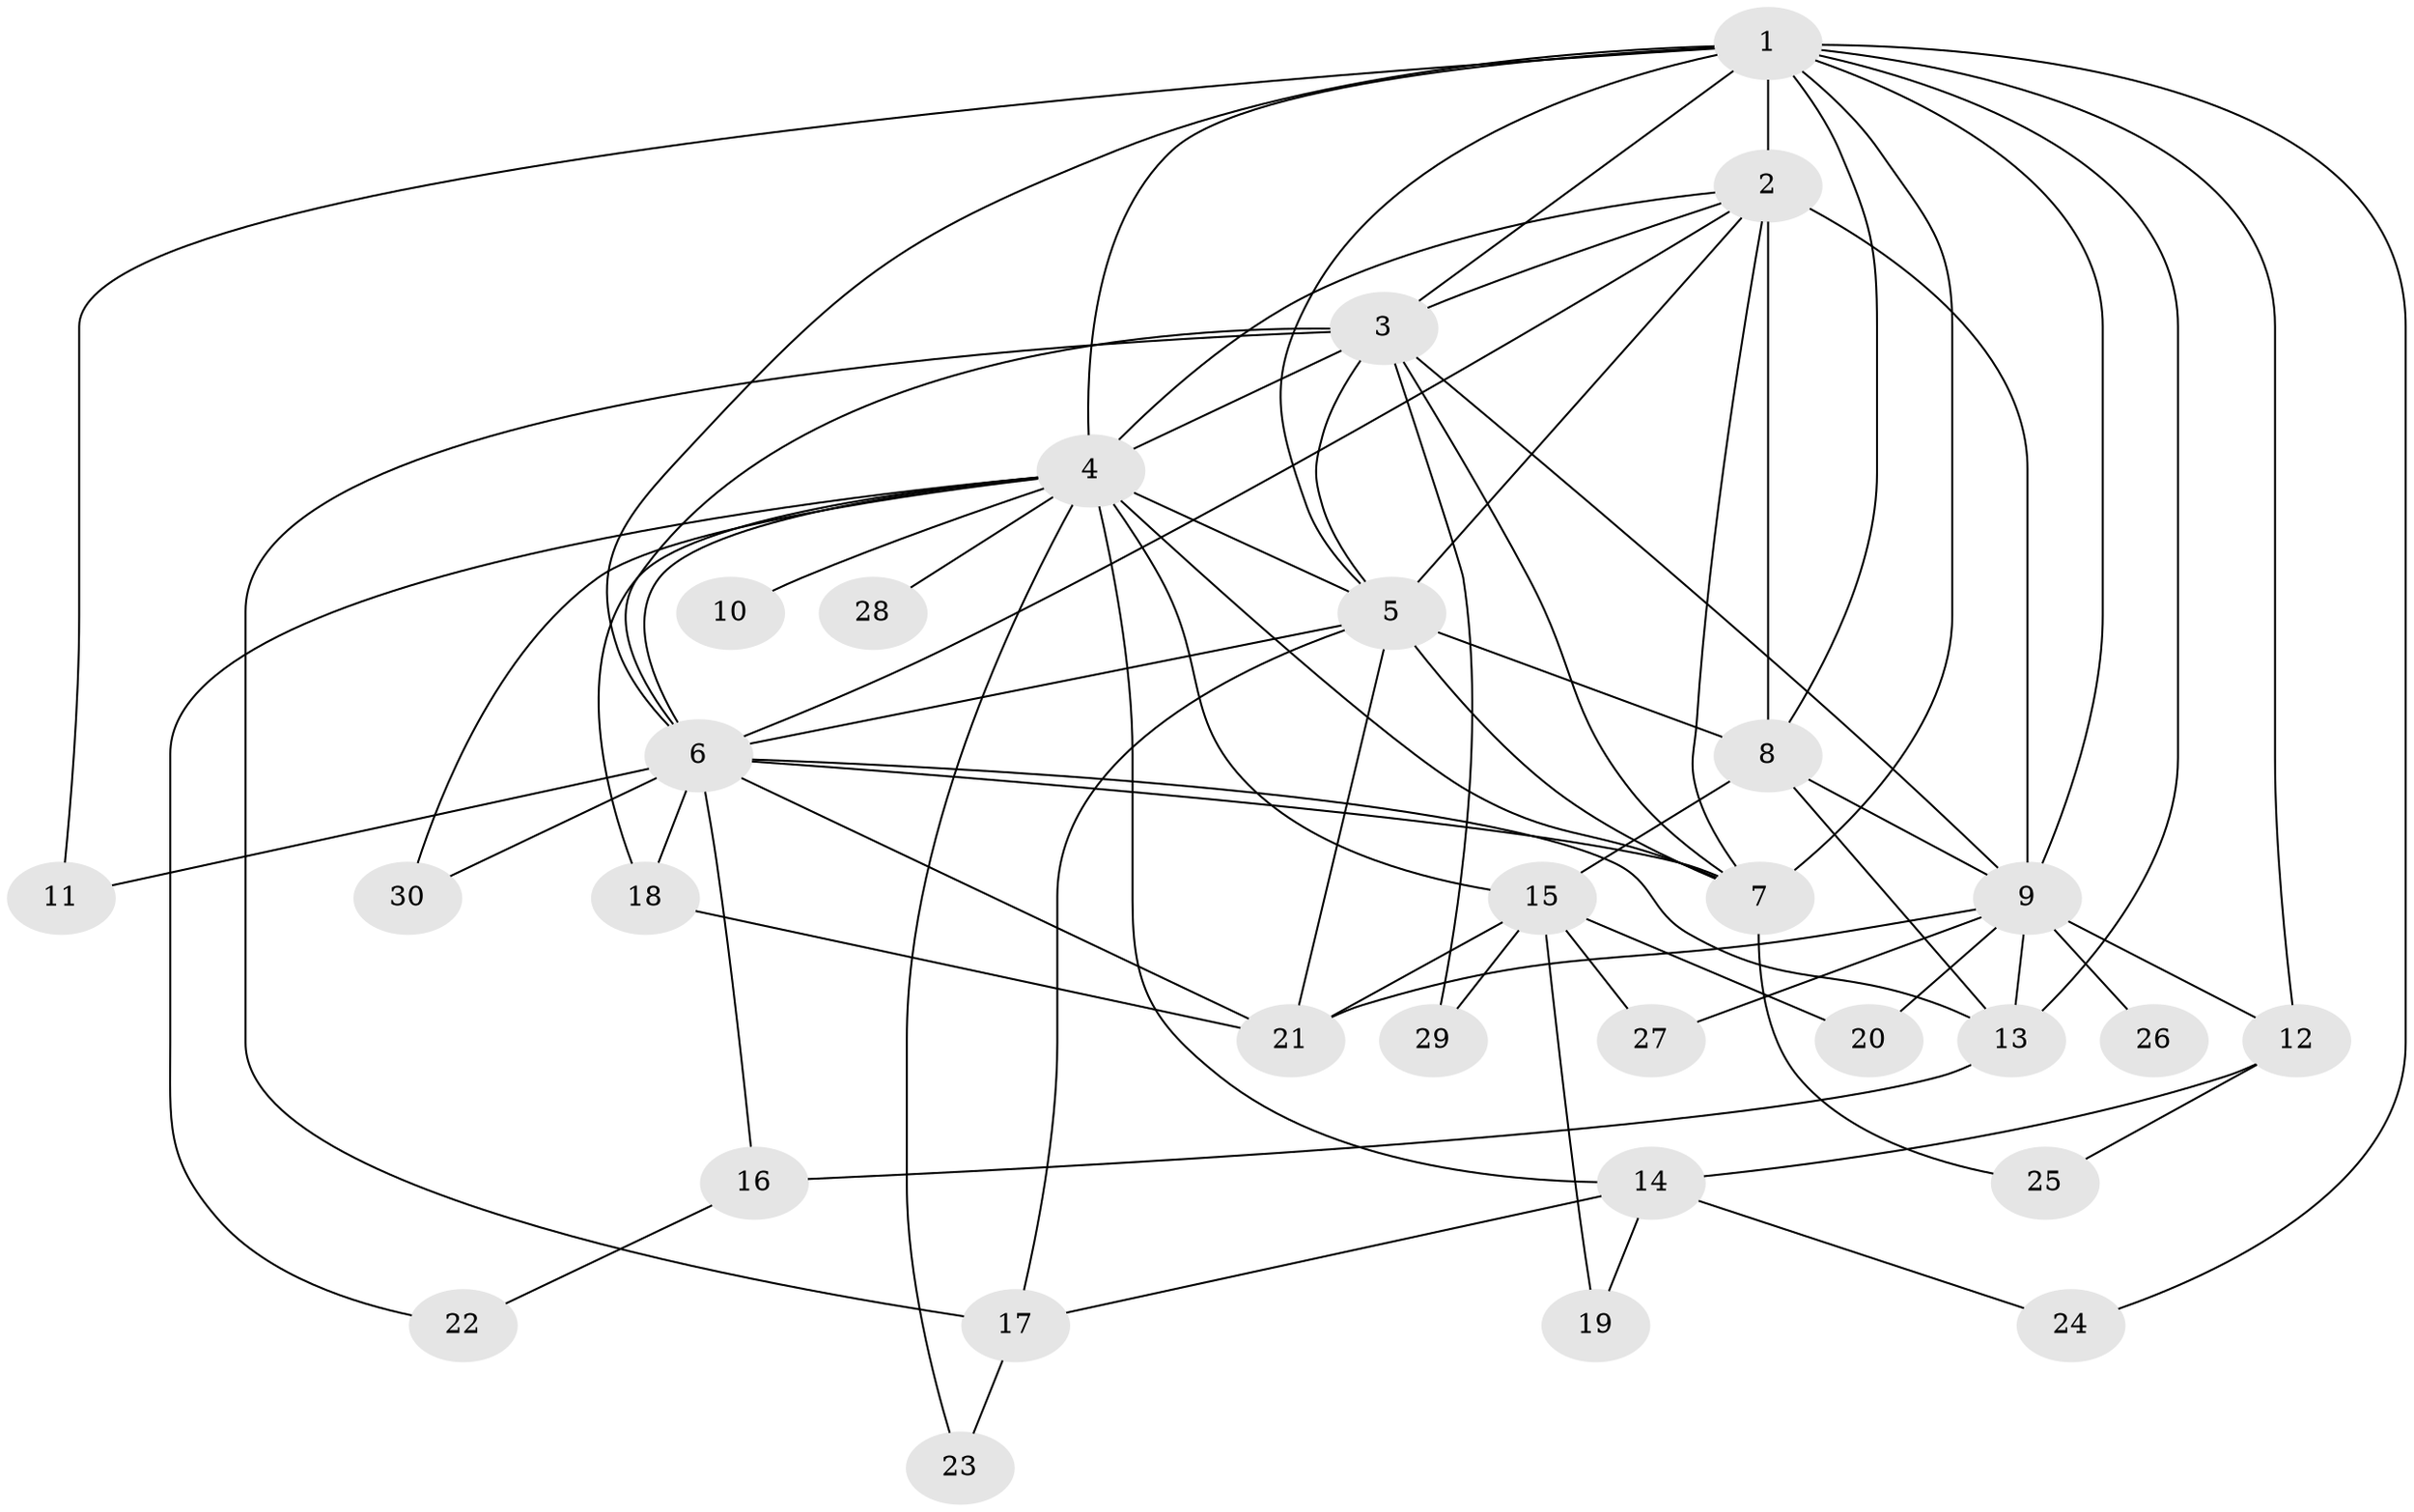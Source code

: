 // original degree distribution, {19: 0.016666666666666666, 22: 0.016666666666666666, 16: 0.05, 13: 0.05, 21: 0.016666666666666666, 11: 0.016666666666666666, 4: 0.03333333333333333, 6: 0.016666666666666666, 2: 0.5833333333333334, 5: 0.05, 3: 0.13333333333333333, 7: 0.016666666666666666}
// Generated by graph-tools (version 1.1) at 2025/34/03/09/25 02:34:44]
// undirected, 30 vertices, 73 edges
graph export_dot {
graph [start="1"]
  node [color=gray90,style=filled];
  1;
  2;
  3;
  4;
  5;
  6;
  7;
  8;
  9;
  10;
  11;
  12;
  13;
  14;
  15;
  16;
  17;
  18;
  19;
  20;
  21;
  22;
  23;
  24;
  25;
  26;
  27;
  28;
  29;
  30;
  1 -- 2 [weight=2.0];
  1 -- 3 [weight=3.0];
  1 -- 4 [weight=1.0];
  1 -- 5 [weight=2.0];
  1 -- 6 [weight=1.0];
  1 -- 7 [weight=1.0];
  1 -- 8 [weight=1.0];
  1 -- 9 [weight=2.0];
  1 -- 11 [weight=1.0];
  1 -- 12 [weight=1.0];
  1 -- 13 [weight=1.0];
  1 -- 24 [weight=1.0];
  2 -- 3 [weight=4.0];
  2 -- 4 [weight=2.0];
  2 -- 5 [weight=4.0];
  2 -- 6 [weight=2.0];
  2 -- 7 [weight=2.0];
  2 -- 8 [weight=5.0];
  2 -- 9 [weight=13.0];
  3 -- 4 [weight=3.0];
  3 -- 5 [weight=4.0];
  3 -- 6 [weight=3.0];
  3 -- 7 [weight=2.0];
  3 -- 9 [weight=3.0];
  3 -- 17 [weight=2.0];
  3 -- 29 [weight=1.0];
  4 -- 5 [weight=2.0];
  4 -- 6 [weight=1.0];
  4 -- 7 [weight=2.0];
  4 -- 10 [weight=1.0];
  4 -- 14 [weight=1.0];
  4 -- 15 [weight=1.0];
  4 -- 18 [weight=1.0];
  4 -- 22 [weight=1.0];
  4 -- 23 [weight=1.0];
  4 -- 28 [weight=1.0];
  4 -- 30 [weight=1.0];
  5 -- 6 [weight=2.0];
  5 -- 7 [weight=2.0];
  5 -- 8 [weight=2.0];
  5 -- 17 [weight=1.0];
  5 -- 21 [weight=3.0];
  6 -- 7 [weight=1.0];
  6 -- 11 [weight=1.0];
  6 -- 13 [weight=1.0];
  6 -- 16 [weight=1.0];
  6 -- 18 [weight=1.0];
  6 -- 21 [weight=1.0];
  6 -- 30 [weight=1.0];
  7 -- 25 [weight=1.0];
  8 -- 9 [weight=2.0];
  8 -- 13 [weight=1.0];
  8 -- 15 [weight=1.0];
  9 -- 12 [weight=1.0];
  9 -- 13 [weight=2.0];
  9 -- 20 [weight=1.0];
  9 -- 21 [weight=1.0];
  9 -- 26 [weight=1.0];
  9 -- 27 [weight=1.0];
  12 -- 14 [weight=1.0];
  12 -- 25 [weight=1.0];
  13 -- 16 [weight=1.0];
  14 -- 17 [weight=1.0];
  14 -- 19 [weight=1.0];
  14 -- 24 [weight=1.0];
  15 -- 19 [weight=1.0];
  15 -- 20 [weight=1.0];
  15 -- 21 [weight=1.0];
  15 -- 27 [weight=1.0];
  15 -- 29 [weight=1.0];
  16 -- 22 [weight=1.0];
  17 -- 23 [weight=1.0];
  18 -- 21 [weight=1.0];
}
